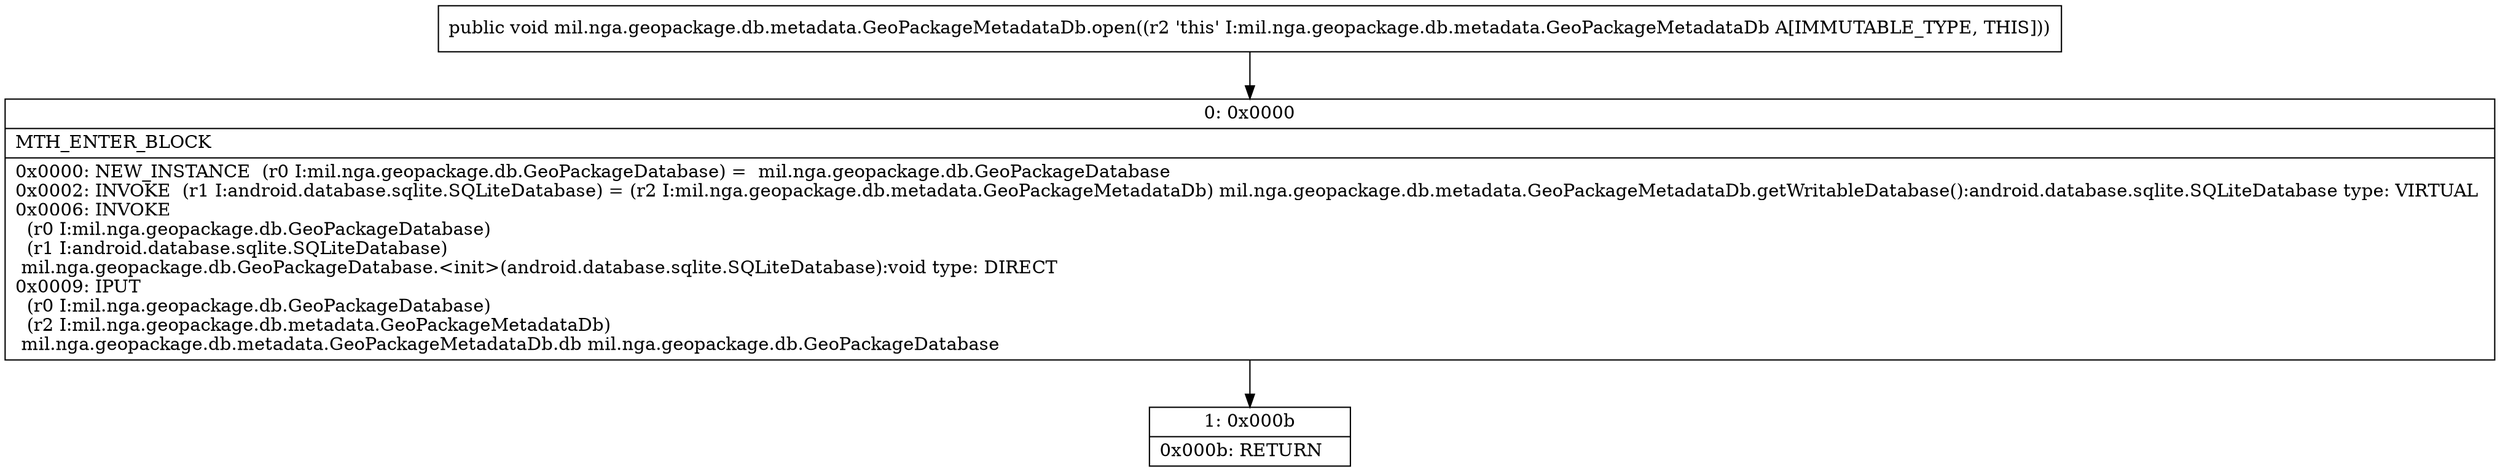 digraph "CFG formil.nga.geopackage.db.metadata.GeoPackageMetadataDb.open()V" {
Node_0 [shape=record,label="{0\:\ 0x0000|MTH_ENTER_BLOCK\l|0x0000: NEW_INSTANCE  (r0 I:mil.nga.geopackage.db.GeoPackageDatabase) =  mil.nga.geopackage.db.GeoPackageDatabase \l0x0002: INVOKE  (r1 I:android.database.sqlite.SQLiteDatabase) = (r2 I:mil.nga.geopackage.db.metadata.GeoPackageMetadataDb) mil.nga.geopackage.db.metadata.GeoPackageMetadataDb.getWritableDatabase():android.database.sqlite.SQLiteDatabase type: VIRTUAL \l0x0006: INVOKE  \l  (r0 I:mil.nga.geopackage.db.GeoPackageDatabase)\l  (r1 I:android.database.sqlite.SQLiteDatabase)\l mil.nga.geopackage.db.GeoPackageDatabase.\<init\>(android.database.sqlite.SQLiteDatabase):void type: DIRECT \l0x0009: IPUT  \l  (r0 I:mil.nga.geopackage.db.GeoPackageDatabase)\l  (r2 I:mil.nga.geopackage.db.metadata.GeoPackageMetadataDb)\l mil.nga.geopackage.db.metadata.GeoPackageMetadataDb.db mil.nga.geopackage.db.GeoPackageDatabase \l}"];
Node_1 [shape=record,label="{1\:\ 0x000b|0x000b: RETURN   \l}"];
MethodNode[shape=record,label="{public void mil.nga.geopackage.db.metadata.GeoPackageMetadataDb.open((r2 'this' I:mil.nga.geopackage.db.metadata.GeoPackageMetadataDb A[IMMUTABLE_TYPE, THIS])) }"];
MethodNode -> Node_0;
Node_0 -> Node_1;
}

